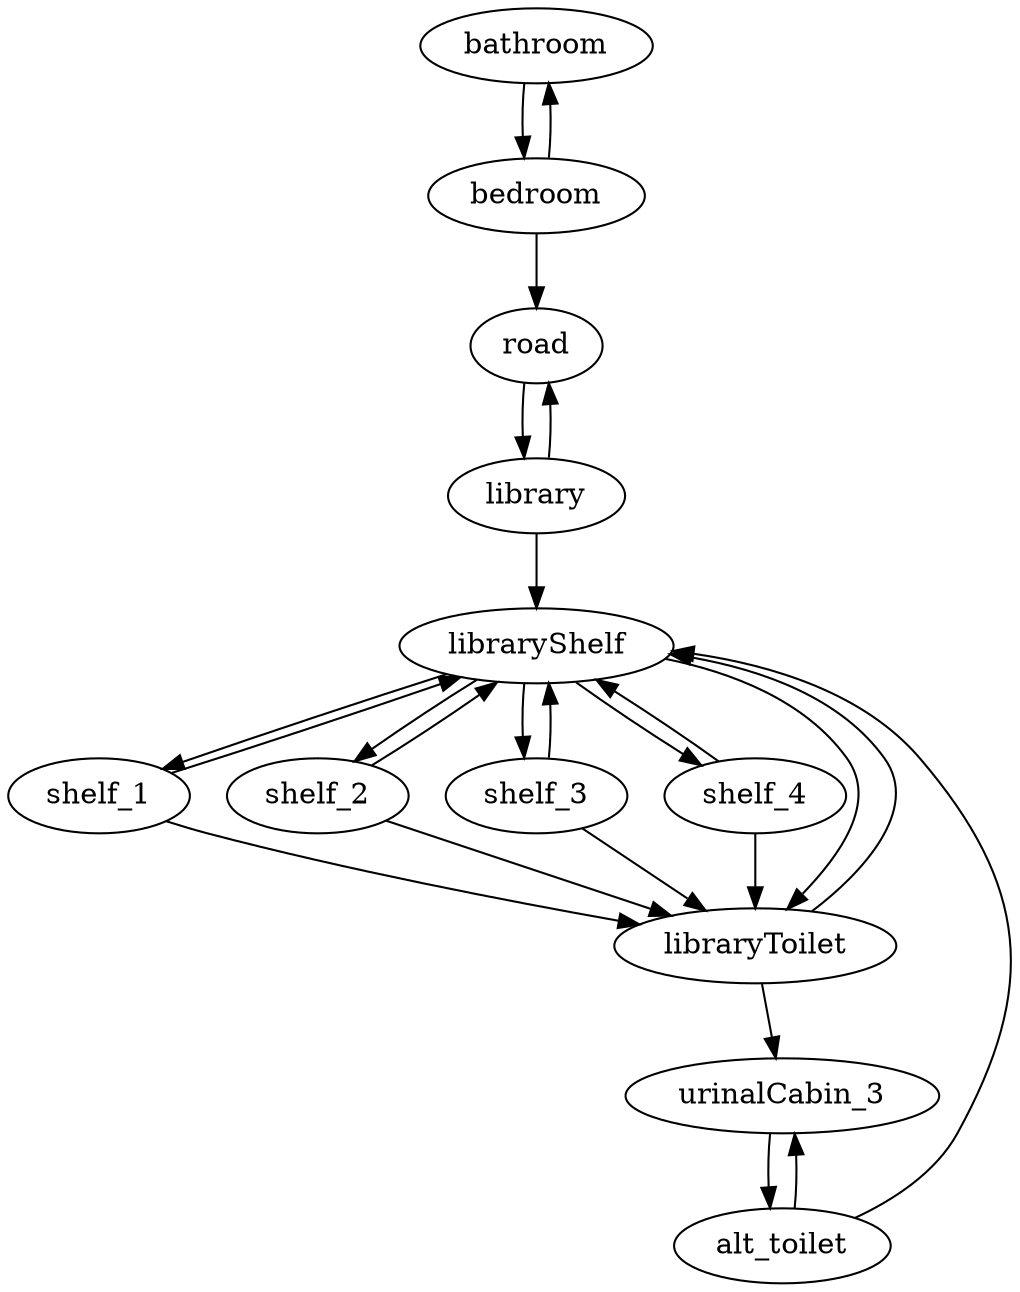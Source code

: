 digraph map {
	bathroom -> bedroom
	bedroom -> bathroom
	bedroom -> road
	road -> library
	library -> road
	library -> libraryShelf
	libraryShelf -> shelf_1
	libraryShelf -> shelf_2
	libraryShelf -> shelf_3
	libraryShelf -> shelf_4
	shelf_1 -> libraryShelf
	shelf_2 -> libraryShelf
	shelf_3 -> libraryShelf
	shelf_4 -> libraryShelf
	shelf_1 -> libraryToilet
	shelf_2 -> libraryToilet
	shelf_3 -> libraryToilet
	shelf_4 -> libraryToilet
	libraryShelf -> libraryToilet
	libraryToilet -> urinalCabin_3
	libraryToilet -> libraryShelf
	urinalCabin_3 -> alt_toilet
	alt_toilet -> urinalCabin_3
	alt_toilet -> libraryShelf
}
